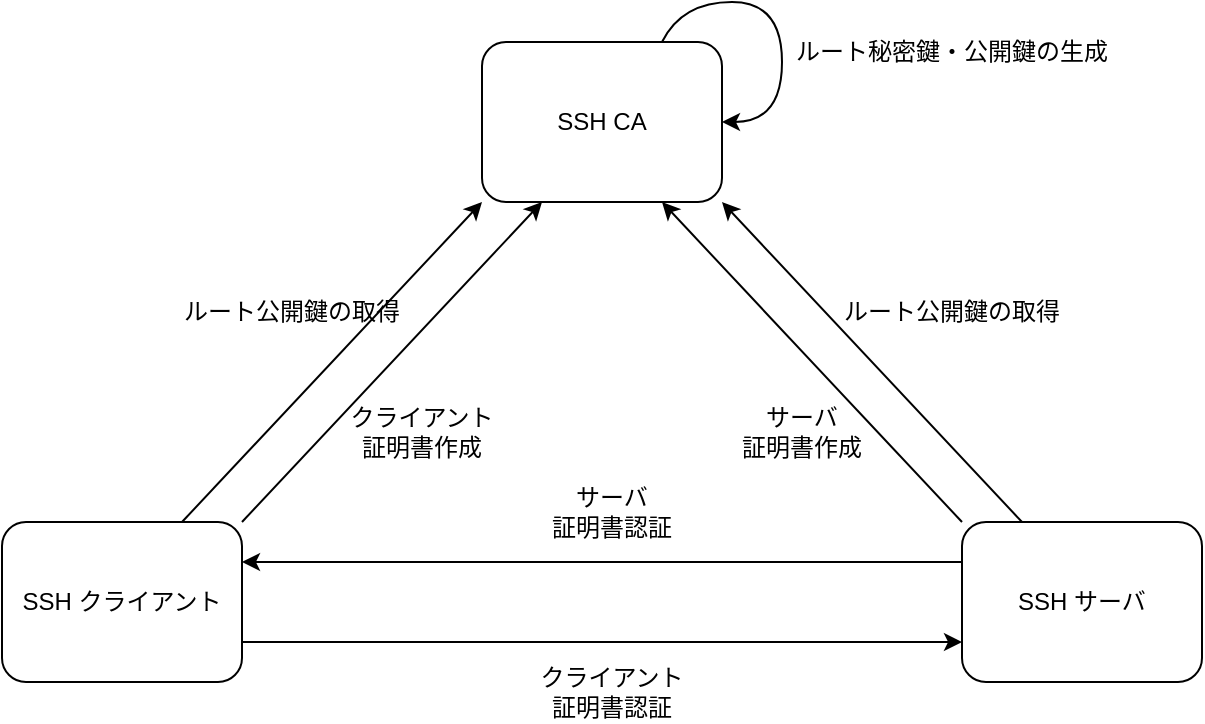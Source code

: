 <mxfile>
    <diagram id="n0mwDLm7ikn6CPxqD10Z" name="ページ1">
        <mxGraphModel dx="1060" dy="563" grid="1" gridSize="10" guides="1" tooltips="1" connect="1" arrows="1" fold="1" page="1" pageScale="1" pageWidth="1169" pageHeight="827" math="0" shadow="0">
            <root>
                <mxCell id="0"/>
                <mxCell id="1" parent="0"/>
                <mxCell id="2" value="SSH CA" style="rounded=1;whiteSpace=wrap;html=1;" vertex="1" parent="1">
                    <mxGeometry x="320" y="40" width="120" height="80" as="geometry"/>
                </mxCell>
                <mxCell id="3" value="SSH クライアント" style="rounded=1;whiteSpace=wrap;html=1;" vertex="1" parent="1">
                    <mxGeometry x="80" y="280" width="120" height="80" as="geometry"/>
                </mxCell>
                <mxCell id="4" value="SSH サーバ" style="rounded=1;whiteSpace=wrap;html=1;" vertex="1" parent="1">
                    <mxGeometry x="560" y="280" width="120" height="80" as="geometry"/>
                </mxCell>
                <mxCell id="8" value="" style="curved=1;endArrow=classic;html=1;entryX=1;entryY=0.5;entryDx=0;entryDy=0;exitX=0.75;exitY=0;exitDx=0;exitDy=0;" edge="1" parent="1" source="2" target="2">
                    <mxGeometry width="50" height="50" relative="1" as="geometry">
                        <mxPoint x="510" y="310" as="sourcePoint"/>
                        <mxPoint x="560" y="260" as="targetPoint"/>
                        <Array as="points">
                            <mxPoint x="420" y="20"/>
                            <mxPoint x="470" y="20"/>
                            <mxPoint x="470" y="80"/>
                        </Array>
                    </mxGeometry>
                </mxCell>
                <mxCell id="9" value="ルート秘密鍵・公開鍵の生成" style="text;html=1;strokeColor=none;fillColor=none;align=center;verticalAlign=middle;whiteSpace=wrap;rounded=0;" vertex="1" parent="1">
                    <mxGeometry x="470" y="30" width="170" height="30" as="geometry"/>
                </mxCell>
                <mxCell id="11" value="ルート公開鍵の取得" style="text;html=1;strokeColor=none;fillColor=none;align=center;verticalAlign=middle;whiteSpace=wrap;rounded=0;" vertex="1" parent="1">
                    <mxGeometry x="160" y="160" width="130" height="30" as="geometry"/>
                </mxCell>
                <mxCell id="12" value="" style="endArrow=classic;html=1;exitX=1;exitY=0;exitDx=0;exitDy=0;entryX=0.25;entryY=1;entryDx=0;entryDy=0;" edge="1" parent="1" source="3" target="2">
                    <mxGeometry width="50" height="50" relative="1" as="geometry">
                        <mxPoint x="510" y="290" as="sourcePoint"/>
                        <mxPoint x="560" y="240" as="targetPoint"/>
                    </mxGeometry>
                </mxCell>
                <mxCell id="13" value="クライアント&lt;br&gt;証明書作成" style="text;html=1;strokeColor=none;fillColor=none;align=center;verticalAlign=middle;whiteSpace=wrap;rounded=0;" vertex="1" parent="1">
                    <mxGeometry x="240" y="220" width="100" height="30" as="geometry"/>
                </mxCell>
                <mxCell id="14" value="" style="endArrow=classic;html=1;exitX=0.75;exitY=0;exitDx=0;exitDy=0;entryX=0;entryY=1;entryDx=0;entryDy=0;" edge="1" parent="1" source="3" target="2">
                    <mxGeometry width="50" height="50" relative="1" as="geometry">
                        <mxPoint x="250" y="250" as="sourcePoint"/>
                        <mxPoint x="360" y="150" as="targetPoint"/>
                    </mxGeometry>
                </mxCell>
                <mxCell id="15" value="" style="endArrow=classic;html=1;exitX=0;exitY=0;exitDx=0;exitDy=0;entryX=0.75;entryY=1;entryDx=0;entryDy=0;" edge="1" parent="1" source="4" target="2">
                    <mxGeometry width="50" height="50" relative="1" as="geometry">
                        <mxPoint x="210" y="290" as="sourcePoint"/>
                        <mxPoint x="360" y="150" as="targetPoint"/>
                    </mxGeometry>
                </mxCell>
                <mxCell id="16" value="" style="endArrow=classic;html=1;exitX=0.25;exitY=0;exitDx=0;exitDy=0;entryX=1;entryY=1;entryDx=0;entryDy=0;" edge="1" parent="1" source="4" target="2">
                    <mxGeometry width="50" height="50" relative="1" as="geometry">
                        <mxPoint x="180" y="290" as="sourcePoint"/>
                        <mxPoint x="330" y="150" as="targetPoint"/>
                    </mxGeometry>
                </mxCell>
                <mxCell id="17" value="サーバ&lt;br&gt;証明書作成" style="text;html=1;strokeColor=none;fillColor=none;align=center;verticalAlign=middle;whiteSpace=wrap;rounded=0;" vertex="1" parent="1">
                    <mxGeometry x="440" y="220" width="80" height="30" as="geometry"/>
                </mxCell>
                <mxCell id="18" value="ルート公開鍵の取得" style="text;html=1;strokeColor=none;fillColor=none;align=center;verticalAlign=middle;whiteSpace=wrap;rounded=0;" vertex="1" parent="1">
                    <mxGeometry x="490" y="160" width="130" height="30" as="geometry"/>
                </mxCell>
                <mxCell id="19" value="" style="endArrow=classic;html=1;exitX=1;exitY=0.75;exitDx=0;exitDy=0;entryX=0;entryY=0.75;entryDx=0;entryDy=0;" edge="1" parent="1" source="3" target="4">
                    <mxGeometry width="50" height="50" relative="1" as="geometry">
                        <mxPoint x="510" y="270" as="sourcePoint"/>
                        <mxPoint x="560" y="220" as="targetPoint"/>
                    </mxGeometry>
                </mxCell>
                <mxCell id="21" value="" style="endArrow=classic;html=1;exitX=0;exitY=0.25;exitDx=0;exitDy=0;entryX=1;entryY=0.25;entryDx=0;entryDy=0;" edge="1" parent="1" source="4" target="3">
                    <mxGeometry width="50" height="50" relative="1" as="geometry">
                        <mxPoint x="210" y="350" as="sourcePoint"/>
                        <mxPoint x="570" y="350" as="targetPoint"/>
                    </mxGeometry>
                </mxCell>
                <mxCell id="22" value="クライアント&lt;br&gt;証明書認証" style="text;html=1;strokeColor=none;fillColor=none;align=center;verticalAlign=middle;whiteSpace=wrap;rounded=0;" vertex="1" parent="1">
                    <mxGeometry x="320" y="350" width="130" height="30" as="geometry"/>
                </mxCell>
                <mxCell id="25" value="サーバ&lt;br&gt;証明書認証" style="text;html=1;strokeColor=none;fillColor=none;align=center;verticalAlign=middle;whiteSpace=wrap;rounded=0;" vertex="1" parent="1">
                    <mxGeometry x="320" y="260" width="130" height="30" as="geometry"/>
                </mxCell>
            </root>
        </mxGraphModel>
    </diagram>
</mxfile>